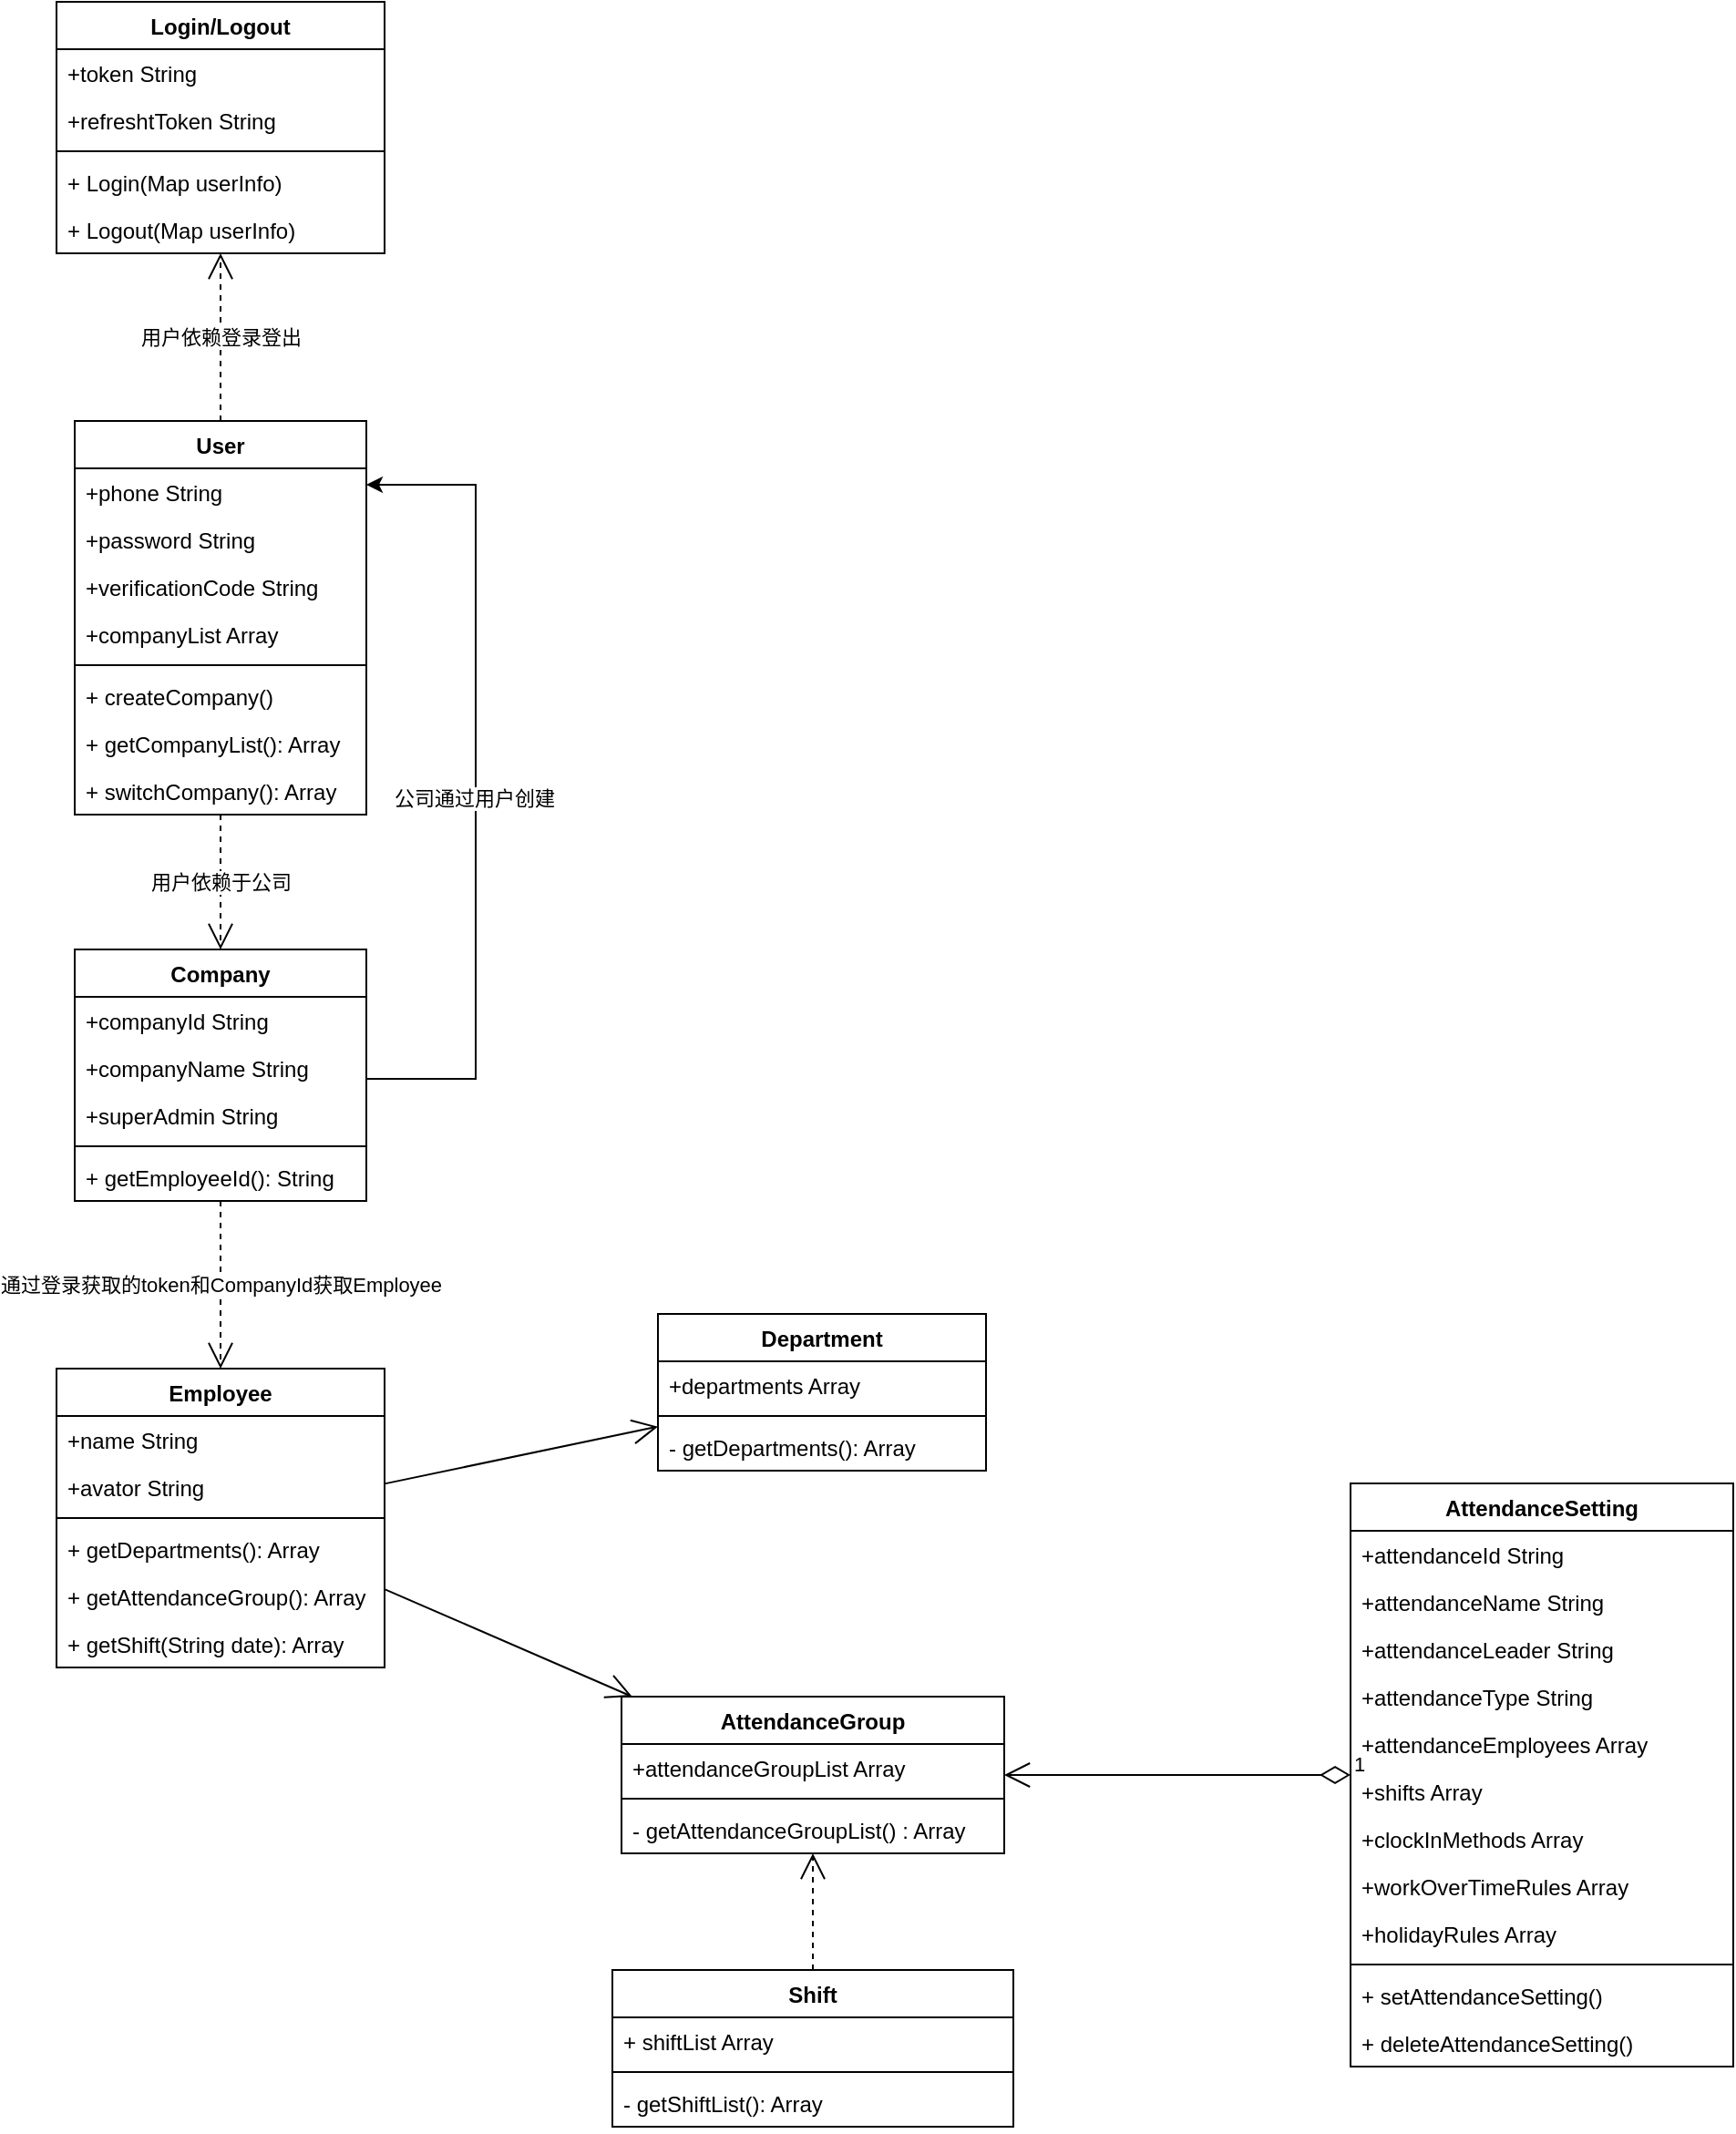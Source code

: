 <mxfile version="14.1.8" type="github">
  <diagram id="C5RBs43oDa-KdzZeNtuy" name="Page-1">
    <mxGraphModel dx="1773" dy="600" grid="1" gridSize="10" guides="1" tooltips="1" connect="1" arrows="1" fold="1" page="1" pageScale="1" pageWidth="827" pageHeight="1169" math="0" shadow="0">
      <root>
        <mxCell id="WIyWlLk6GJQsqaUBKTNV-0" />
        <mxCell id="WIyWlLk6GJQsqaUBKTNV-1" parent="WIyWlLk6GJQsqaUBKTNV-0" />
        <mxCell id="1LQrtnT1c_7ssDxTaVGr-23" value="Employee" style="swimlane;fontStyle=1;align=center;verticalAlign=top;childLayout=stackLayout;horizontal=1;startSize=26;horizontalStack=0;resizeParent=1;resizeParentMax=0;resizeLast=0;collapsible=1;marginBottom=0;" parent="WIyWlLk6GJQsqaUBKTNV-1" vertex="1">
          <mxGeometry x="-440" y="780" width="180" height="164" as="geometry" />
        </mxCell>
        <mxCell id="1LQrtnT1c_7ssDxTaVGr-24" value="+name String&#xa;" style="text;strokeColor=none;fillColor=none;align=left;verticalAlign=top;spacingLeft=4;spacingRight=4;overflow=hidden;rotatable=0;points=[[0,0.5],[1,0.5]];portConstraint=eastwest;" parent="1LQrtnT1c_7ssDxTaVGr-23" vertex="1">
          <mxGeometry y="26" width="180" height="26" as="geometry" />
        </mxCell>
        <mxCell id="1LQrtnT1c_7ssDxTaVGr-31" value="+avator String&#xa;" style="text;strokeColor=none;fillColor=none;align=left;verticalAlign=top;spacingLeft=4;spacingRight=4;overflow=hidden;rotatable=0;points=[[0,0.5],[1,0.5]];portConstraint=eastwest;" parent="1LQrtnT1c_7ssDxTaVGr-23" vertex="1">
          <mxGeometry y="52" width="180" height="26" as="geometry" />
        </mxCell>
        <mxCell id="1LQrtnT1c_7ssDxTaVGr-25" value="" style="line;strokeWidth=1;fillColor=none;align=left;verticalAlign=middle;spacingTop=-1;spacingLeft=3;spacingRight=3;rotatable=0;labelPosition=right;points=[];portConstraint=eastwest;" parent="1LQrtnT1c_7ssDxTaVGr-23" vertex="1">
          <mxGeometry y="78" width="180" height="8" as="geometry" />
        </mxCell>
        <mxCell id="1LQrtnT1c_7ssDxTaVGr-26" value="+ getDepartments(): Array" style="text;strokeColor=none;fillColor=none;align=left;verticalAlign=top;spacingLeft=4;spacingRight=4;overflow=hidden;rotatable=0;points=[[0,0.5],[1,0.5]];portConstraint=eastwest;" parent="1LQrtnT1c_7ssDxTaVGr-23" vertex="1">
          <mxGeometry y="86" width="180" height="26" as="geometry" />
        </mxCell>
        <mxCell id="1LQrtnT1c_7ssDxTaVGr-37" value="+ getAttendanceGroup(): Array" style="text;strokeColor=none;fillColor=none;align=left;verticalAlign=top;spacingLeft=4;spacingRight=4;overflow=hidden;rotatable=0;points=[[0,0.5],[1,0.5]];portConstraint=eastwest;" parent="1LQrtnT1c_7ssDxTaVGr-23" vertex="1">
          <mxGeometry y="112" width="180" height="26" as="geometry" />
        </mxCell>
        <mxCell id="1LQrtnT1c_7ssDxTaVGr-36" value="+ getShift(String date): Array" style="text;strokeColor=none;fillColor=none;align=left;verticalAlign=top;spacingLeft=4;spacingRight=4;overflow=hidden;rotatable=0;points=[[0,0.5],[1,0.5]];portConstraint=eastwest;" parent="1LQrtnT1c_7ssDxTaVGr-23" vertex="1">
          <mxGeometry y="138" width="180" height="26" as="geometry" />
        </mxCell>
        <mxCell id="1LQrtnT1c_7ssDxTaVGr-39" value="Department" style="swimlane;fontStyle=1;align=center;verticalAlign=top;childLayout=stackLayout;horizontal=1;startSize=26;horizontalStack=0;resizeParent=1;resizeParentMax=0;resizeLast=0;collapsible=1;marginBottom=0;" parent="WIyWlLk6GJQsqaUBKTNV-1" vertex="1">
          <mxGeometry x="-110" y="750" width="180" height="86" as="geometry" />
        </mxCell>
        <mxCell id="1LQrtnT1c_7ssDxTaVGr-40" value="+departments Array" style="text;strokeColor=none;fillColor=none;align=left;verticalAlign=top;spacingLeft=4;spacingRight=4;overflow=hidden;rotatable=0;points=[[0,0.5],[1,0.5]];portConstraint=eastwest;" parent="1LQrtnT1c_7ssDxTaVGr-39" vertex="1">
          <mxGeometry y="26" width="180" height="26" as="geometry" />
        </mxCell>
        <mxCell id="1LQrtnT1c_7ssDxTaVGr-41" value="" style="line;strokeWidth=1;fillColor=none;align=left;verticalAlign=middle;spacingTop=-1;spacingLeft=3;spacingRight=3;rotatable=0;labelPosition=right;points=[];portConstraint=eastwest;" parent="1LQrtnT1c_7ssDxTaVGr-39" vertex="1">
          <mxGeometry y="52" width="180" height="8" as="geometry" />
        </mxCell>
        <mxCell id="1LQrtnT1c_7ssDxTaVGr-42" value="- getDepartments(): Array" style="text;strokeColor=none;fillColor=none;align=left;verticalAlign=top;spacingLeft=4;spacingRight=4;overflow=hidden;rotatable=0;points=[[0,0.5],[1,0.5]];portConstraint=eastwest;" parent="1LQrtnT1c_7ssDxTaVGr-39" vertex="1">
          <mxGeometry y="60" width="180" height="26" as="geometry" />
        </mxCell>
        <mxCell id="1LQrtnT1c_7ssDxTaVGr-57" value="" style="endArrow=open;endFill=1;endSize=12;html=1;" parent="WIyWlLk6GJQsqaUBKTNV-1" source="1LQrtnT1c_7ssDxTaVGr-23" target="1LQrtnT1c_7ssDxTaVGr-39" edge="1">
          <mxGeometry width="160" relative="1" as="geometry">
            <mxPoint x="-610" y="958" as="sourcePoint" />
            <mxPoint x="-450" y="958" as="targetPoint" />
          </mxGeometry>
        </mxCell>
        <mxCell id="1LQrtnT1c_7ssDxTaVGr-63" value="AttendanceGroup" style="swimlane;fontStyle=1;align=center;verticalAlign=top;childLayout=stackLayout;horizontal=1;startSize=26;horizontalStack=0;resizeParent=1;resizeParentMax=0;resizeLast=0;collapsible=1;marginBottom=0;" parent="WIyWlLk6GJQsqaUBKTNV-1" vertex="1">
          <mxGeometry x="-130" y="960" width="210" height="86" as="geometry" />
        </mxCell>
        <mxCell id="1LQrtnT1c_7ssDxTaVGr-69" value="+attendanceGroupList Array" style="text;strokeColor=none;fillColor=none;align=left;verticalAlign=top;spacingLeft=4;spacingRight=4;overflow=hidden;rotatable=0;points=[[0,0.5],[1,0.5]];portConstraint=eastwest;" parent="1LQrtnT1c_7ssDxTaVGr-63" vertex="1">
          <mxGeometry y="26" width="210" height="26" as="geometry" />
        </mxCell>
        <mxCell id="1LQrtnT1c_7ssDxTaVGr-65" value="" style="line;strokeWidth=1;fillColor=none;align=left;verticalAlign=middle;spacingTop=-1;spacingLeft=3;spacingRight=3;rotatable=0;labelPosition=right;points=[];portConstraint=eastwest;" parent="1LQrtnT1c_7ssDxTaVGr-63" vertex="1">
          <mxGeometry y="52" width="210" height="8" as="geometry" />
        </mxCell>
        <mxCell id="1LQrtnT1c_7ssDxTaVGr-66" value="- getAttendanceGroupList() : Array" style="text;strokeColor=none;fillColor=none;align=left;verticalAlign=top;spacingLeft=4;spacingRight=4;overflow=hidden;rotatable=0;points=[[0,0.5],[1,0.5]];portConstraint=eastwest;" parent="1LQrtnT1c_7ssDxTaVGr-63" vertex="1">
          <mxGeometry y="60" width="210" height="26" as="geometry" />
        </mxCell>
        <mxCell id="1LQrtnT1c_7ssDxTaVGr-67" value="" style="endArrow=open;endFill=1;endSize=12;html=1;" parent="WIyWlLk6GJQsqaUBKTNV-1" source="1LQrtnT1c_7ssDxTaVGr-23" target="1LQrtnT1c_7ssDxTaVGr-63" edge="1">
          <mxGeometry width="160" relative="1" as="geometry">
            <mxPoint x="-280" y="938" as="sourcePoint" />
            <mxPoint x="-120" y="938" as="targetPoint" />
          </mxGeometry>
        </mxCell>
        <mxCell id="1LQrtnT1c_7ssDxTaVGr-71" value="Shift" style="swimlane;fontStyle=1;align=center;verticalAlign=top;childLayout=stackLayout;horizontal=1;startSize=26;horizontalStack=0;resizeParent=1;resizeParentMax=0;resizeLast=0;collapsible=1;marginBottom=0;" parent="WIyWlLk6GJQsqaUBKTNV-1" vertex="1">
          <mxGeometry x="-135" y="1110" width="220" height="86" as="geometry" />
        </mxCell>
        <mxCell id="1LQrtnT1c_7ssDxTaVGr-72" value="+ shiftList Array" style="text;strokeColor=none;fillColor=none;align=left;verticalAlign=top;spacingLeft=4;spacingRight=4;overflow=hidden;rotatable=0;points=[[0,0.5],[1,0.5]];portConstraint=eastwest;" parent="1LQrtnT1c_7ssDxTaVGr-71" vertex="1">
          <mxGeometry y="26" width="220" height="26" as="geometry" />
        </mxCell>
        <mxCell id="1LQrtnT1c_7ssDxTaVGr-73" value="" style="line;strokeWidth=1;fillColor=none;align=left;verticalAlign=middle;spacingTop=-1;spacingLeft=3;spacingRight=3;rotatable=0;labelPosition=right;points=[];portConstraint=eastwest;" parent="1LQrtnT1c_7ssDxTaVGr-71" vertex="1">
          <mxGeometry y="52" width="220" height="8" as="geometry" />
        </mxCell>
        <mxCell id="1LQrtnT1c_7ssDxTaVGr-74" value="- getShiftList(): Array" style="text;strokeColor=none;fillColor=none;align=left;verticalAlign=top;spacingLeft=4;spacingRight=4;overflow=hidden;rotatable=0;points=[[0,0.5],[1,0.5]];portConstraint=eastwest;" parent="1LQrtnT1c_7ssDxTaVGr-71" vertex="1">
          <mxGeometry y="60" width="220" height="26" as="geometry" />
        </mxCell>
        <mxCell id="1LQrtnT1c_7ssDxTaVGr-75" value="" style="endArrow=open;endSize=12;dashed=1;html=1;" parent="WIyWlLk6GJQsqaUBKTNV-1" source="1LQrtnT1c_7ssDxTaVGr-71" target="1LQrtnT1c_7ssDxTaVGr-63" edge="1">
          <mxGeometry width="160" relative="1" as="geometry">
            <mxPoint x="-400" y="1148" as="sourcePoint" />
            <mxPoint x="-240" y="1148" as="targetPoint" />
          </mxGeometry>
        </mxCell>
        <mxCell id="EBC1OkmNMQeZMpwapAaB-0" value="Company" style="swimlane;fontStyle=1;align=center;verticalAlign=top;childLayout=stackLayout;horizontal=1;startSize=26;horizontalStack=0;resizeParent=1;resizeParentMax=0;resizeLast=0;collapsible=1;marginBottom=0;" vertex="1" parent="WIyWlLk6GJQsqaUBKTNV-1">
          <mxGeometry x="-430" y="550" width="160" height="138" as="geometry" />
        </mxCell>
        <mxCell id="EBC1OkmNMQeZMpwapAaB-6" value="+companyId String" style="text;strokeColor=none;fillColor=none;align=left;verticalAlign=top;spacingLeft=4;spacingRight=4;overflow=hidden;rotatable=0;points=[[0,0.5],[1,0.5]];portConstraint=eastwest;" vertex="1" parent="EBC1OkmNMQeZMpwapAaB-0">
          <mxGeometry y="26" width="160" height="26" as="geometry" />
        </mxCell>
        <mxCell id="EBC1OkmNMQeZMpwapAaB-1" value="+companyName String" style="text;strokeColor=none;fillColor=none;align=left;verticalAlign=top;spacingLeft=4;spacingRight=4;overflow=hidden;rotatable=0;points=[[0,0.5],[1,0.5]];portConstraint=eastwest;" vertex="1" parent="EBC1OkmNMQeZMpwapAaB-0">
          <mxGeometry y="52" width="160" height="26" as="geometry" />
        </mxCell>
        <mxCell id="EBC1OkmNMQeZMpwapAaB-4" value="+superAdmin String" style="text;strokeColor=none;fillColor=none;align=left;verticalAlign=top;spacingLeft=4;spacingRight=4;overflow=hidden;rotatable=0;points=[[0,0.5],[1,0.5]];portConstraint=eastwest;" vertex="1" parent="EBC1OkmNMQeZMpwapAaB-0">
          <mxGeometry y="78" width="160" height="26" as="geometry" />
        </mxCell>
        <mxCell id="EBC1OkmNMQeZMpwapAaB-2" value="" style="line;strokeWidth=1;fillColor=none;align=left;verticalAlign=middle;spacingTop=-1;spacingLeft=3;spacingRight=3;rotatable=0;labelPosition=right;points=[];portConstraint=eastwest;" vertex="1" parent="EBC1OkmNMQeZMpwapAaB-0">
          <mxGeometry y="104" width="160" height="8" as="geometry" />
        </mxCell>
        <mxCell id="EBC1OkmNMQeZMpwapAaB-7" value="+ getEmployeeId(): String" style="text;strokeColor=none;fillColor=none;align=left;verticalAlign=top;spacingLeft=4;spacingRight=4;overflow=hidden;rotatable=0;points=[[0,0.5],[1,0.5]];portConstraint=eastwest;" vertex="1" parent="EBC1OkmNMQeZMpwapAaB-0">
          <mxGeometry y="112" width="160" height="26" as="geometry" />
        </mxCell>
        <mxCell id="EBC1OkmNMQeZMpwapAaB-8" value="User" style="swimlane;fontStyle=1;align=center;verticalAlign=top;childLayout=stackLayout;horizontal=1;startSize=26;horizontalStack=0;resizeParent=1;resizeParentMax=0;resizeLast=0;collapsible=1;marginBottom=0;" vertex="1" parent="WIyWlLk6GJQsqaUBKTNV-1">
          <mxGeometry x="-430" y="260" width="160" height="216" as="geometry" />
        </mxCell>
        <mxCell id="EBC1OkmNMQeZMpwapAaB-15" value="+phone String&#xa;" style="text;strokeColor=none;fillColor=none;align=left;verticalAlign=top;spacingLeft=4;spacingRight=4;overflow=hidden;rotatable=0;points=[[0,0.5],[1,0.5]];portConstraint=eastwest;" vertex="1" parent="EBC1OkmNMQeZMpwapAaB-8">
          <mxGeometry y="26" width="160" height="26" as="geometry" />
        </mxCell>
        <mxCell id="EBC1OkmNMQeZMpwapAaB-44" value="+password String&#xa;" style="text;strokeColor=none;fillColor=none;align=left;verticalAlign=top;spacingLeft=4;spacingRight=4;overflow=hidden;rotatable=0;points=[[0,0.5],[1,0.5]];portConstraint=eastwest;" vertex="1" parent="EBC1OkmNMQeZMpwapAaB-8">
          <mxGeometry y="52" width="160" height="26" as="geometry" />
        </mxCell>
        <mxCell id="EBC1OkmNMQeZMpwapAaB-45" value="+verificationCode String&#xa;" style="text;strokeColor=none;fillColor=none;align=left;verticalAlign=top;spacingLeft=4;spacingRight=4;overflow=hidden;rotatable=0;points=[[0,0.5],[1,0.5]];portConstraint=eastwest;" vertex="1" parent="EBC1OkmNMQeZMpwapAaB-8">
          <mxGeometry y="78" width="160" height="26" as="geometry" />
        </mxCell>
        <mxCell id="EBC1OkmNMQeZMpwapAaB-5" value="+companyList Array" style="text;strokeColor=none;fillColor=none;align=left;verticalAlign=top;spacingLeft=4;spacingRight=4;overflow=hidden;rotatable=0;points=[[0,0.5],[1,0.5]];portConstraint=eastwest;" vertex="1" parent="EBC1OkmNMQeZMpwapAaB-8">
          <mxGeometry y="104" width="160" height="26" as="geometry" />
        </mxCell>
        <mxCell id="EBC1OkmNMQeZMpwapAaB-10" value="" style="line;strokeWidth=1;fillColor=none;align=left;verticalAlign=middle;spacingTop=-1;spacingLeft=3;spacingRight=3;rotatable=0;labelPosition=right;points=[];portConstraint=eastwest;" vertex="1" parent="EBC1OkmNMQeZMpwapAaB-8">
          <mxGeometry y="130" width="160" height="8" as="geometry" />
        </mxCell>
        <mxCell id="EBC1OkmNMQeZMpwapAaB-46" value="+ createCompany()" style="text;strokeColor=none;fillColor=none;align=left;verticalAlign=top;spacingLeft=4;spacingRight=4;overflow=hidden;rotatable=0;points=[[0,0.5],[1,0.5]];portConstraint=eastwest;" vertex="1" parent="EBC1OkmNMQeZMpwapAaB-8">
          <mxGeometry y="138" width="160" height="26" as="geometry" />
        </mxCell>
        <mxCell id="EBC1OkmNMQeZMpwapAaB-43" value="+ getCompanyList(): Array" style="text;strokeColor=none;fillColor=none;align=left;verticalAlign=top;spacingLeft=4;spacingRight=4;overflow=hidden;rotatable=0;points=[[0,0.5],[1,0.5]];portConstraint=eastwest;" vertex="1" parent="EBC1OkmNMQeZMpwapAaB-8">
          <mxGeometry y="164" width="160" height="26" as="geometry" />
        </mxCell>
        <mxCell id="EBC1OkmNMQeZMpwapAaB-42" value="+ switchCompany(): Array" style="text;strokeColor=none;fillColor=none;align=left;verticalAlign=top;spacingLeft=4;spacingRight=4;overflow=hidden;rotatable=0;points=[[0,0.5],[1,0.5]];portConstraint=eastwest;" vertex="1" parent="EBC1OkmNMQeZMpwapAaB-8">
          <mxGeometry y="190" width="160" height="26" as="geometry" />
        </mxCell>
        <mxCell id="EBC1OkmNMQeZMpwapAaB-16" value="Login/Logout" style="swimlane;fontStyle=1;align=center;verticalAlign=top;childLayout=stackLayout;horizontal=1;startSize=26;horizontalStack=0;resizeParent=1;resizeParentMax=0;resizeLast=0;collapsible=1;marginBottom=0;" vertex="1" parent="WIyWlLk6GJQsqaUBKTNV-1">
          <mxGeometry x="-440" y="30" width="180" height="138" as="geometry" />
        </mxCell>
        <mxCell id="EBC1OkmNMQeZMpwapAaB-47" value="+token String&#xa;" style="text;strokeColor=none;fillColor=none;align=left;verticalAlign=top;spacingLeft=4;spacingRight=4;overflow=hidden;rotatable=0;points=[[0,0.5],[1,0.5]];portConstraint=eastwest;" vertex="1" parent="EBC1OkmNMQeZMpwapAaB-16">
          <mxGeometry y="26" width="180" height="26" as="geometry" />
        </mxCell>
        <mxCell id="EBC1OkmNMQeZMpwapAaB-48" value="+refreshtToken String&#xa;" style="text;strokeColor=none;fillColor=none;align=left;verticalAlign=top;spacingLeft=4;spacingRight=4;overflow=hidden;rotatable=0;points=[[0,0.5],[1,0.5]];portConstraint=eastwest;" vertex="1" parent="EBC1OkmNMQeZMpwapAaB-16">
          <mxGeometry y="52" width="180" height="26" as="geometry" />
        </mxCell>
        <mxCell id="EBC1OkmNMQeZMpwapAaB-18" value="" style="line;strokeWidth=1;fillColor=none;align=left;verticalAlign=middle;spacingTop=-1;spacingLeft=3;spacingRight=3;rotatable=0;labelPosition=right;points=[];portConstraint=eastwest;" vertex="1" parent="EBC1OkmNMQeZMpwapAaB-16">
          <mxGeometry y="78" width="180" height="8" as="geometry" />
        </mxCell>
        <mxCell id="EBC1OkmNMQeZMpwapAaB-19" value="+ Login(Map userInfo)" style="text;strokeColor=none;fillColor=none;align=left;verticalAlign=top;spacingLeft=4;spacingRight=4;overflow=hidden;rotatable=0;points=[[0,0.5],[1,0.5]];portConstraint=eastwest;" vertex="1" parent="EBC1OkmNMQeZMpwapAaB-16">
          <mxGeometry y="86" width="180" height="26" as="geometry" />
        </mxCell>
        <mxCell id="EBC1OkmNMQeZMpwapAaB-20" value="+ Logout(Map userInfo)" style="text;strokeColor=none;fillColor=none;align=left;verticalAlign=top;spacingLeft=4;spacingRight=4;overflow=hidden;rotatable=0;points=[[0,0.5],[1,0.5]];portConstraint=eastwest;" vertex="1" parent="EBC1OkmNMQeZMpwapAaB-16">
          <mxGeometry y="112" width="180" height="26" as="geometry" />
        </mxCell>
        <mxCell id="EBC1OkmNMQeZMpwapAaB-28" value="用户依赖登录登出" style="endArrow=open;endSize=12;dashed=1;html=1;" edge="1" parent="WIyWlLk6GJQsqaUBKTNV-1" source="EBC1OkmNMQeZMpwapAaB-8" target="EBC1OkmNMQeZMpwapAaB-16">
          <mxGeometry width="160" relative="1" as="geometry">
            <mxPoint x="-390" y="280" as="sourcePoint" />
            <mxPoint x="-230" y="280" as="targetPoint" />
          </mxGeometry>
        </mxCell>
        <mxCell id="EBC1OkmNMQeZMpwapAaB-38" style="edgeStyle=orthogonalEdgeStyle;rounded=0;orthogonalLoop=1;jettySize=auto;html=1;exitX=1;exitY=0.5;exitDx=0;exitDy=0;entryX=1;entryY=0.5;entryDx=0;entryDy=0;" edge="1" parent="WIyWlLk6GJQsqaUBKTNV-1" source="EBC1OkmNMQeZMpwapAaB-1">
          <mxGeometry relative="1" as="geometry">
            <mxPoint x="-270" y="295" as="targetPoint" />
            <Array as="points">
              <mxPoint x="-210" y="621" />
              <mxPoint x="-210" y="295" />
            </Array>
          </mxGeometry>
        </mxCell>
        <mxCell id="EBC1OkmNMQeZMpwapAaB-39" value="公司通过用户创建" style="edgeLabel;html=1;align=center;verticalAlign=middle;resizable=0;points=[];" vertex="1" connectable="0" parent="EBC1OkmNMQeZMpwapAaB-38">
          <mxGeometry x="-0.026" y="1" relative="1" as="geometry">
            <mxPoint as="offset" />
          </mxGeometry>
        </mxCell>
        <mxCell id="EBC1OkmNMQeZMpwapAaB-40" value="用户依赖于公司" style="endArrow=open;endSize=12;dashed=1;html=1;" edge="1" parent="WIyWlLk6GJQsqaUBKTNV-1" source="EBC1OkmNMQeZMpwapAaB-8" target="EBC1OkmNMQeZMpwapAaB-0">
          <mxGeometry width="160" relative="1" as="geometry">
            <mxPoint x="-370" y="460" as="sourcePoint" />
            <mxPoint x="-210" y="460" as="targetPoint" />
          </mxGeometry>
        </mxCell>
        <mxCell id="EBC1OkmNMQeZMpwapAaB-51" value="通过登录获取的token和CompanyId获取Employee" style="endArrow=open;endSize=12;dashed=1;html=1;" edge="1" parent="WIyWlLk6GJQsqaUBKTNV-1" source="EBC1OkmNMQeZMpwapAaB-0" target="1LQrtnT1c_7ssDxTaVGr-23">
          <mxGeometry width="160" relative="1" as="geometry">
            <mxPoint x="-350" y="720" as="sourcePoint" />
            <mxPoint x="-190" y="720" as="targetPoint" />
          </mxGeometry>
        </mxCell>
        <mxCell id="EBC1OkmNMQeZMpwapAaB-53" value="AttendanceSetting" style="swimlane;fontStyle=1;align=center;verticalAlign=top;childLayout=stackLayout;horizontal=1;startSize=26;horizontalStack=0;resizeParent=1;resizeParentMax=0;resizeLast=0;collapsible=1;marginBottom=0;" vertex="1" parent="WIyWlLk6GJQsqaUBKTNV-1">
          <mxGeometry x="270" y="843" width="210" height="320" as="geometry" />
        </mxCell>
        <mxCell id="EBC1OkmNMQeZMpwapAaB-61" value="+attendanceId String" style="text;strokeColor=none;fillColor=none;align=left;verticalAlign=top;spacingLeft=4;spacingRight=4;overflow=hidden;rotatable=0;points=[[0,0.5],[1,0.5]];portConstraint=eastwest;" vertex="1" parent="EBC1OkmNMQeZMpwapAaB-53">
          <mxGeometry y="26" width="210" height="26" as="geometry" />
        </mxCell>
        <mxCell id="EBC1OkmNMQeZMpwapAaB-60" value="+attendanceName String" style="text;strokeColor=none;fillColor=none;align=left;verticalAlign=top;spacingLeft=4;spacingRight=4;overflow=hidden;rotatable=0;points=[[0,0.5],[1,0.5]];portConstraint=eastwest;" vertex="1" parent="EBC1OkmNMQeZMpwapAaB-53">
          <mxGeometry y="52" width="210" height="26" as="geometry" />
        </mxCell>
        <mxCell id="EBC1OkmNMQeZMpwapAaB-59" value="+attendanceLeader String" style="text;strokeColor=none;fillColor=none;align=left;verticalAlign=top;spacingLeft=4;spacingRight=4;overflow=hidden;rotatable=0;points=[[0,0.5],[1,0.5]];portConstraint=eastwest;" vertex="1" parent="EBC1OkmNMQeZMpwapAaB-53">
          <mxGeometry y="78" width="210" height="26" as="geometry" />
        </mxCell>
        <mxCell id="EBC1OkmNMQeZMpwapAaB-54" value="+attendanceType String" style="text;strokeColor=none;fillColor=none;align=left;verticalAlign=top;spacingLeft=4;spacingRight=4;overflow=hidden;rotatable=0;points=[[0,0.5],[1,0.5]];portConstraint=eastwest;" vertex="1" parent="EBC1OkmNMQeZMpwapAaB-53">
          <mxGeometry y="104" width="210" height="26" as="geometry" />
        </mxCell>
        <mxCell id="EBC1OkmNMQeZMpwapAaB-62" value="+attendanceEmployees Array" style="text;strokeColor=none;fillColor=none;align=left;verticalAlign=top;spacingLeft=4;spacingRight=4;overflow=hidden;rotatable=0;points=[[0,0.5],[1,0.5]];portConstraint=eastwest;" vertex="1" parent="EBC1OkmNMQeZMpwapAaB-53">
          <mxGeometry y="130" width="210" height="26" as="geometry" />
        </mxCell>
        <mxCell id="EBC1OkmNMQeZMpwapAaB-63" value="+shifts Array" style="text;strokeColor=none;fillColor=none;align=left;verticalAlign=top;spacingLeft=4;spacingRight=4;overflow=hidden;rotatable=0;points=[[0,0.5],[1,0.5]];portConstraint=eastwest;" vertex="1" parent="EBC1OkmNMQeZMpwapAaB-53">
          <mxGeometry y="156" width="210" height="26" as="geometry" />
        </mxCell>
        <mxCell id="EBC1OkmNMQeZMpwapAaB-64" value="+clockInMethods Array" style="text;strokeColor=none;fillColor=none;align=left;verticalAlign=top;spacingLeft=4;spacingRight=4;overflow=hidden;rotatable=0;points=[[0,0.5],[1,0.5]];portConstraint=eastwest;" vertex="1" parent="EBC1OkmNMQeZMpwapAaB-53">
          <mxGeometry y="182" width="210" height="26" as="geometry" />
        </mxCell>
        <mxCell id="EBC1OkmNMQeZMpwapAaB-66" value="+workOverTimeRules Array" style="text;strokeColor=none;fillColor=none;align=left;verticalAlign=top;spacingLeft=4;spacingRight=4;overflow=hidden;rotatable=0;points=[[0,0.5],[1,0.5]];portConstraint=eastwest;" vertex="1" parent="EBC1OkmNMQeZMpwapAaB-53">
          <mxGeometry y="208" width="210" height="26" as="geometry" />
        </mxCell>
        <mxCell id="EBC1OkmNMQeZMpwapAaB-65" value="+holidayRules Array" style="text;strokeColor=none;fillColor=none;align=left;verticalAlign=top;spacingLeft=4;spacingRight=4;overflow=hidden;rotatable=0;points=[[0,0.5],[1,0.5]];portConstraint=eastwest;" vertex="1" parent="EBC1OkmNMQeZMpwapAaB-53">
          <mxGeometry y="234" width="210" height="26" as="geometry" />
        </mxCell>
        <mxCell id="EBC1OkmNMQeZMpwapAaB-55" value="" style="line;strokeWidth=1;fillColor=none;align=left;verticalAlign=middle;spacingTop=-1;spacingLeft=3;spacingRight=3;rotatable=0;labelPosition=right;points=[];portConstraint=eastwest;" vertex="1" parent="EBC1OkmNMQeZMpwapAaB-53">
          <mxGeometry y="260" width="210" height="8" as="geometry" />
        </mxCell>
        <mxCell id="EBC1OkmNMQeZMpwapAaB-56" value="+ setAttendanceSetting()" style="text;strokeColor=none;fillColor=none;align=left;verticalAlign=top;spacingLeft=4;spacingRight=4;overflow=hidden;rotatable=0;points=[[0,0.5],[1,0.5]];portConstraint=eastwest;" vertex="1" parent="EBC1OkmNMQeZMpwapAaB-53">
          <mxGeometry y="268" width="210" height="26" as="geometry" />
        </mxCell>
        <mxCell id="EBC1OkmNMQeZMpwapAaB-67" value="+ deleteAttendanceSetting()" style="text;strokeColor=none;fillColor=none;align=left;verticalAlign=top;spacingLeft=4;spacingRight=4;overflow=hidden;rotatable=0;points=[[0,0.5],[1,0.5]];portConstraint=eastwest;" vertex="1" parent="EBC1OkmNMQeZMpwapAaB-53">
          <mxGeometry y="294" width="210" height="26" as="geometry" />
        </mxCell>
        <mxCell id="EBC1OkmNMQeZMpwapAaB-57" value="1" style="endArrow=open;html=1;endSize=12;startArrow=diamondThin;startSize=14;startFill=0;edgeStyle=orthogonalEdgeStyle;align=left;verticalAlign=bottom;" edge="1" parent="WIyWlLk6GJQsqaUBKTNV-1" source="EBC1OkmNMQeZMpwapAaB-53" target="1LQrtnT1c_7ssDxTaVGr-63">
          <mxGeometry x="-1" y="3" relative="1" as="geometry">
            <mxPoint x="70" y="861.58" as="sourcePoint" />
            <mxPoint x="230" y="861.58" as="targetPoint" />
          </mxGeometry>
        </mxCell>
      </root>
    </mxGraphModel>
  </diagram>
</mxfile>
